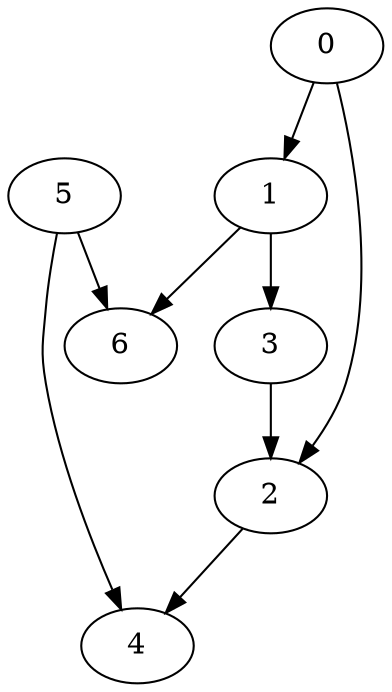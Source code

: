 digraph {
"6"[label="6"];
"5"[label="5"];
"4"[label="4"];
"3"[label="3"];
"2"[label="2"];
"1"[label="1"];
"0"[label="0"];
"0" -> "1";
"0" -> "2";
"1" -> "3";
"1" -> "6";
"2" -> "4";
"3" -> "2";
"5" -> "4";
"5" -> "6";
}